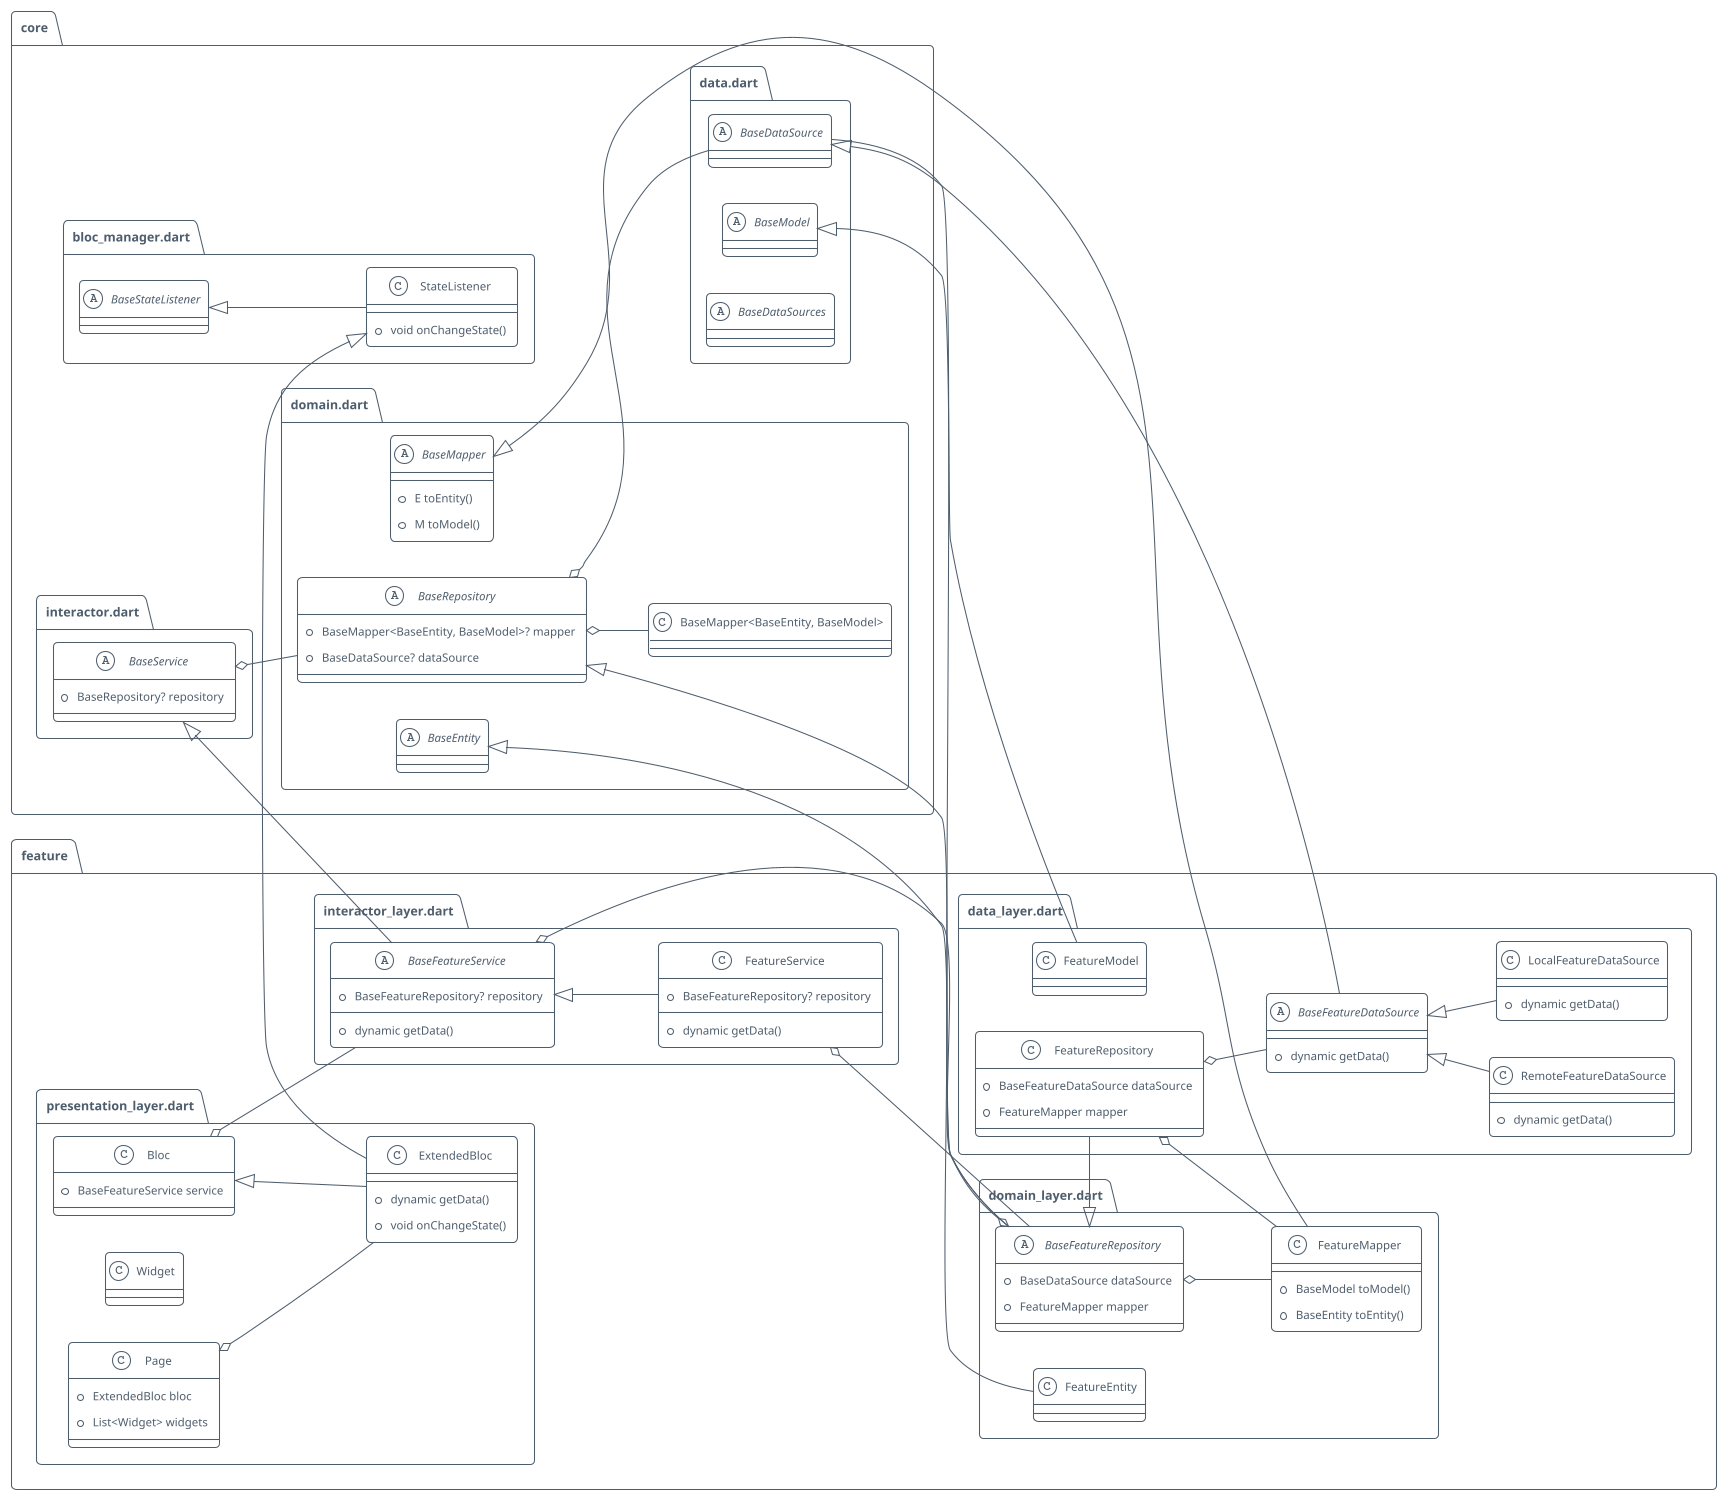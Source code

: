 @startuml

!theme aws-orange
!theme plain

set namespaceSeparator ::

left to right direction

abstract class "core::bloc_manager.dart::BaseStateListener" {
}

class "core::bloc_manager.dart::StateListener" {
  +void onChangeState()
}

"core::bloc_manager.dart::BaseStateListener" <|-- "core::bloc_manager.dart::StateListener"

abstract class "core::data.dart::BaseDataSource" {
}

abstract class "core::data.dart::BaseModel" {
}

abstract class "core::data.dart::BaseDataSources" {
}

abstract class "core::domain.dart::BaseEntity" {
}

abstract class "core::domain.dart::BaseMapper" {
  +E toEntity()
  +M toModel()
}

abstract class "core::domain.dart::BaseRepository" {
  +BaseMapper<BaseEntity, BaseModel>? mapper
  +BaseDataSource? dataSource
}

"core::domain.dart::BaseRepository" o-- "core::domain.dart::BaseMapper<BaseEntity, BaseModel>"
"core::domain.dart::BaseRepository" o-- "core::data.dart::BaseDataSource"

abstract class "core::interactor.dart::BaseService" {
  +BaseRepository? repository
}

"core::interactor.dart::BaseService" o-- "core::domain.dart::BaseRepository"

class "feature::data_layer.dart::FeatureModel" {
}

"core::data.dart::BaseModel" <|-- "feature::data_layer.dart::FeatureModel"

abstract class "feature::data_layer.dart::BaseFeatureDataSource" {
  +dynamic getData()
}

"core::data.dart::BaseDataSource" <|-- "feature::data_layer.dart::BaseFeatureDataSource"

class "feature::data_layer.dart::RemoteFeatureDataSource" {
  +dynamic getData()
}

"feature::data_layer.dart::BaseFeatureDataSource" <|-- "feature::data_layer.dart::RemoteFeatureDataSource"

class "feature::data_layer.dart::LocalFeatureDataSource" {
  +dynamic getData()
}

"feature::data_layer.dart::BaseFeatureDataSource" <|-- "feature::data_layer.dart::LocalFeatureDataSource"

class "feature::data_layer.dart::FeatureRepository" {
  +BaseFeatureDataSource dataSource
  +FeatureMapper mapper
}

"feature::data_layer.dart::FeatureRepository" o-- "feature::data_layer.dart::BaseFeatureDataSource"
"feature::data_layer.dart::FeatureRepository" o-- "feature::domain_layer.dart::FeatureMapper"
"feature::domain_layer.dart::BaseFeatureRepository" <|-- "feature::data_layer.dart::FeatureRepository"

class "feature::domain_layer.dart::FeatureEntity" {
}

"core::domain.dart::BaseEntity" <|-- "feature::domain_layer.dart::FeatureEntity"

class "feature::domain_layer.dart::FeatureMapper" {
  +BaseModel toModel()
  +BaseEntity toEntity()
}

"core::domain.dart::BaseMapper" <|-- "feature::domain_layer.dart::FeatureMapper"

abstract class "feature::domain_layer.dart::BaseFeatureRepository" {
  +BaseDataSource dataSource
  +FeatureMapper mapper
}

"feature::domain_layer.dart::BaseFeatureRepository" o-- "core::data.dart::BaseDataSource"
"feature::domain_layer.dart::BaseFeatureRepository" o-- "feature::domain_layer.dart::FeatureMapper"
"core::domain.dart::BaseRepository" <|-- "feature::domain_layer.dart::BaseFeatureRepository"

abstract class "feature::interactor_layer.dart::BaseFeatureService" {
  +BaseFeatureRepository? repository
  +dynamic getData()
}

"feature::interactor_layer.dart::BaseFeatureService" o-- "feature::domain_layer.dart::BaseFeatureRepository"
"core::interactor.dart::BaseService" <|-- "feature::interactor_layer.dart::BaseFeatureService"

class "feature::interactor_layer.dart::FeatureService" {
  +BaseFeatureRepository? repository
  +dynamic getData()
}

"feature::interactor_layer.dart::FeatureService" o-- "feature::domain_layer.dart::BaseFeatureRepository"
"feature::interactor_layer.dart::BaseFeatureService" <|-- "feature::interactor_layer.dart::FeatureService"

class "feature::presentation_layer.dart::ExtendedBloc" {
  +dynamic getData()
  +void onChangeState()
}

"feature::presentation_layer.dart::Bloc" <|-- "feature::presentation_layer.dart::ExtendedBloc"
"core::bloc_manager.dart::StateListener" <|-- "feature::presentation_layer.dart::ExtendedBloc"

class "feature::presentation_layer.dart::Bloc" {
  +BaseFeatureService service
}

"feature::presentation_layer.dart::Bloc" o-- "feature::interactor_layer.dart::BaseFeatureService"

class "feature::presentation_layer.dart::Widget" {
}

class "feature::presentation_layer.dart::Page" {
  +ExtendedBloc bloc
  +List<Widget> widgets
}

"feature::presentation_layer.dart::Page" o-- "feature::presentation_layer.dart::ExtendedBloc"

@enduml
